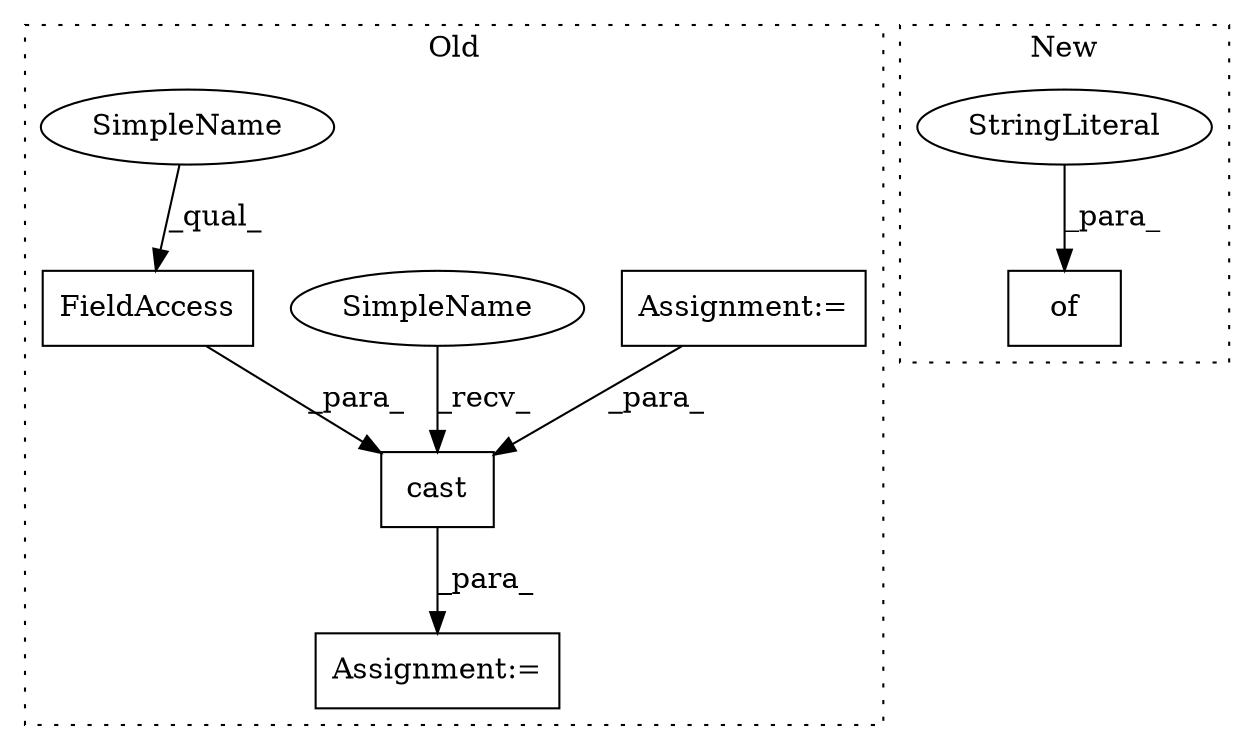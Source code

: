 digraph G {
subgraph cluster0 {
1 [label="cast" a="32" s="4217,4252" l="5,1" shape="box"];
3 [label="FieldAccess" a="22" s="4234" l="18" shape="box"];
4 [label="Assignment:=" a="7" s="4344" l="1" shape="box"];
6 [label="Assignment:=" a="7" s="4109" l="1" shape="box"];
7 [label="SimpleName" a="42" s="4206" l="10" shape="ellipse"];
8 [label="SimpleName" a="42" s="4234" l="10" shape="ellipse"];
label = "Old";
style="dotted";
}
subgraph cluster1 {
2 [label="of" a="32" s="4114,4204" l="3,1" shape="box"];
5 [label="StringLiteral" a="45" s="4154" l="16" shape="ellipse"];
label = "New";
style="dotted";
}
1 -> 4 [label="_para_"];
3 -> 1 [label="_para_"];
5 -> 2 [label="_para_"];
6 -> 1 [label="_para_"];
7 -> 1 [label="_recv_"];
8 -> 3 [label="_qual_"];
}